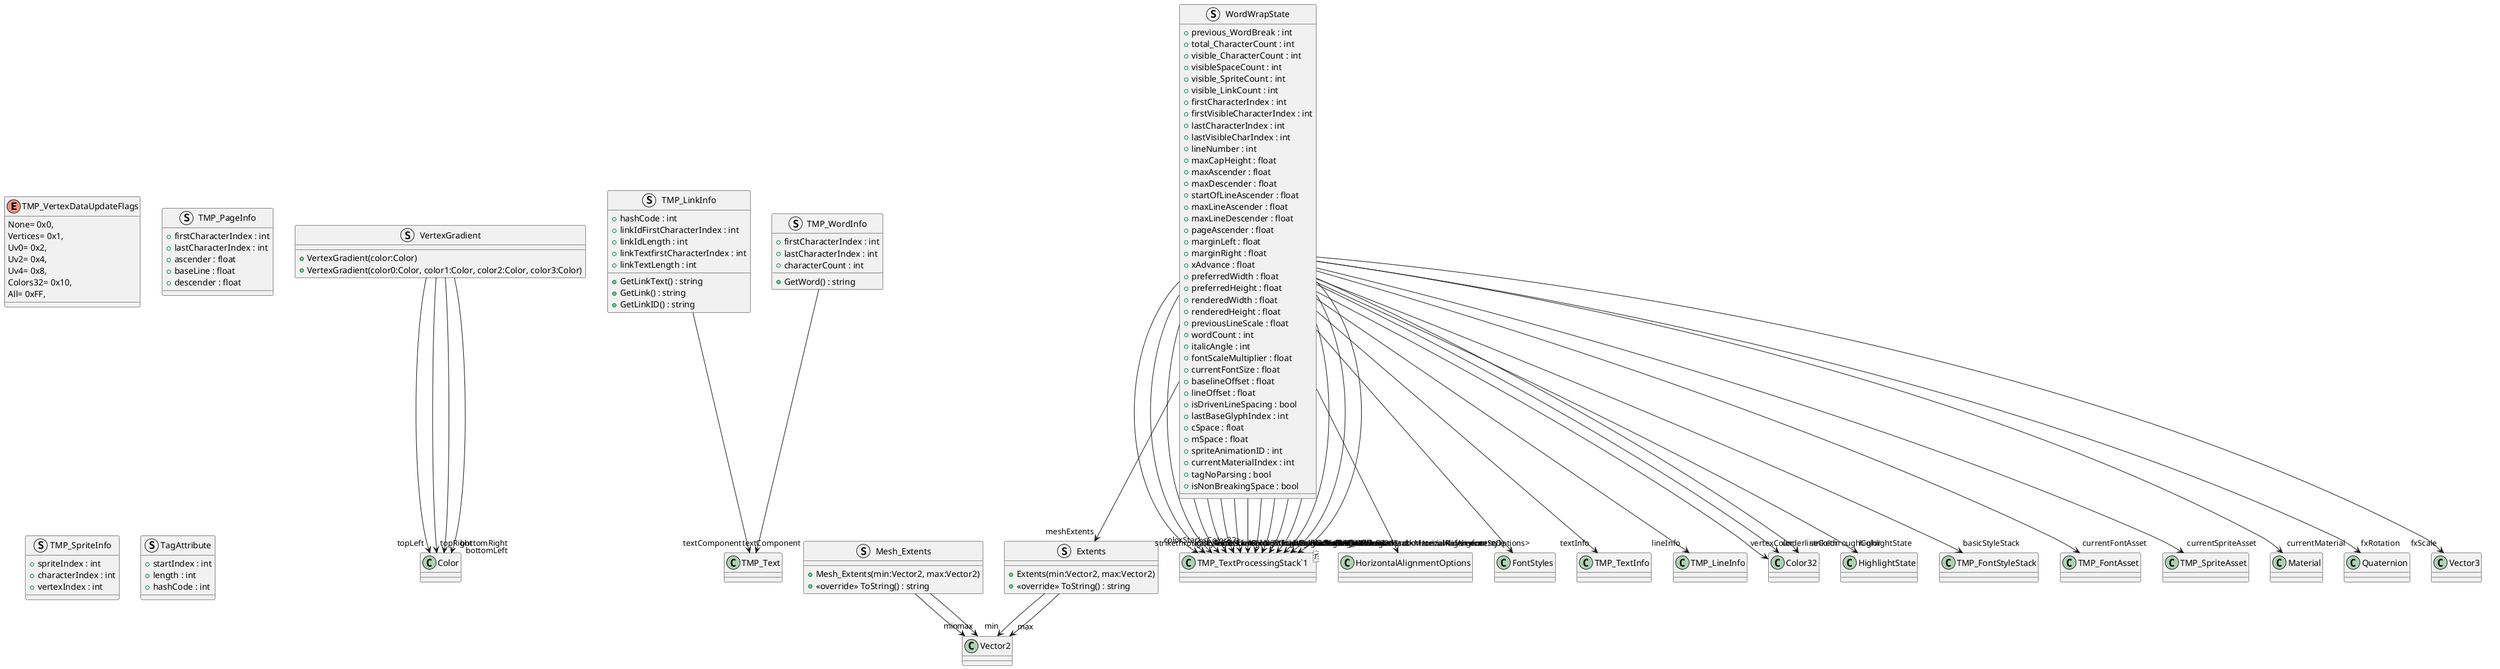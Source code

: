 @startuml
enum TMP_VertexDataUpdateFlags {
    None= 0x0,
    Vertices= 0x1,
    Uv0= 0x2,
    Uv2= 0x4,
    Uv4= 0x8,
    Colors32= 0x10,
    All= 0xFF,
}
struct VertexGradient {
    + VertexGradient(color:Color)
    + VertexGradient(color0:Color, color1:Color, color2:Color, color3:Color)
}
struct TMP_PageInfo {
    + firstCharacterIndex : int
    + lastCharacterIndex : int
    + ascender : float
    + baseLine : float
    + descender : float
}
struct TMP_LinkInfo {
    + hashCode : int
    + linkIdFirstCharacterIndex : int
    + linkIdLength : int
    + linkTextfirstCharacterIndex : int
    + linkTextLength : int
    + GetLinkText() : string
    + GetLink() : string
    + GetLinkID() : string
}
struct TMP_WordInfo {
    + firstCharacterIndex : int
    + lastCharacterIndex : int
    + characterCount : int
    + GetWord() : string
}
struct TMP_SpriteInfo {
    + spriteIndex : int
    + characterIndex : int
    + vertexIndex : int
}
struct Extents {
    + Extents(min:Vector2, max:Vector2)
    + <<override>> ToString() : string
}
struct Mesh_Extents {
    + Mesh_Extents(min:Vector2, max:Vector2)
    + <<override>> ToString() : string
}
struct WordWrapState {
    + previous_WordBreak : int
    + total_CharacterCount : int
    + visible_CharacterCount : int
    + visibleSpaceCount : int
    + visible_SpriteCount : int
    + visible_LinkCount : int
    + firstCharacterIndex : int
    + firstVisibleCharacterIndex : int
    + lastCharacterIndex : int
    + lastVisibleCharIndex : int
    + lineNumber : int
    + maxCapHeight : float
    + maxAscender : float
    + maxDescender : float
    + startOfLineAscender : float
    + maxLineAscender : float
    + maxLineDescender : float
    + pageAscender : float
    + marginLeft : float
    + marginRight : float
    + xAdvance : float
    + preferredWidth : float
    + preferredHeight : float
    + renderedWidth : float
    + renderedHeight : float
    + previousLineScale : float
    + wordCount : int
    + italicAngle : int
    + fontScaleMultiplier : float
    + currentFontSize : float
    + baselineOffset : float
    + lineOffset : float
    + isDrivenLineSpacing : bool
    + lastBaseGlyphIndex : int
    + cSpace : float
    + mSpace : float
    + spriteAnimationID : int
    + currentMaterialIndex : int
    + tagNoParsing : bool
    + isNonBreakingSpace : bool
}
struct TagAttribute {
    + startIndex : int
    + length : int
    + hashCode : int
}
struct RichTextTagAttribute {
    + nameHashCode : int
    + valueHashCode : int
    + valueStartIndex : int
    + valueLength : int
}
class "TMP_TextProcessingStack`1"<T> {
}
VertexGradient --> "topLeft" Color
VertexGradient --> "topRight" Color
VertexGradient --> "bottomLeft" Color
VertexGradient --> "bottomRight" Color
TMP_LinkInfo --> "textComponent" TMP_Text
TMP_WordInfo --> "textComponent" TMP_Text
Extents --> "min" Vector2
Extents --> "max" Vector2
Mesh_Extents --> "min" Vector2
Mesh_Extents --> "max" Vector2
WordWrapState --> "horizontalAlignment" HorizontalAlignmentOptions
WordWrapState --> "fontStyle" FontStyles
WordWrapState --> "textInfo" TMP_TextInfo
WordWrapState --> "lineInfo" TMP_LineInfo
WordWrapState --> "vertexColor" Color32
WordWrapState --> "underlineColor" Color32
WordWrapState --> "strikethroughColor" Color32
WordWrapState --> "highlightState" HighlightState
WordWrapState --> "basicStyleStack" TMP_FontStyleStack
WordWrapState --> "italicAngleStack<int>" "TMP_TextProcessingStack`1"
WordWrapState --> "colorStack<Color32>" "TMP_TextProcessingStack`1"
WordWrapState --> "underlineColorStack<Color32>" "TMP_TextProcessingStack`1"
WordWrapState --> "strikethroughColorStack<Color32>" "TMP_TextProcessingStack`1"
WordWrapState --> "highlightColorStack<Color32>" "TMP_TextProcessingStack`1"
WordWrapState --> "highlightStateStack<HighlightState>" "TMP_TextProcessingStack`1"
WordWrapState --> "colorGradientStack<TMP_ColorGradient>" "TMP_TextProcessingStack`1"
WordWrapState --> "sizeStack<float>" "TMP_TextProcessingStack`1"
WordWrapState --> "indentStack<float>" "TMP_TextProcessingStack`1"
WordWrapState --> "fontWeightStack<FontWeight>" "TMP_TextProcessingStack`1"
WordWrapState --> "styleStack<int>" "TMP_TextProcessingStack`1"
WordWrapState --> "baselineStack<float>" "TMP_TextProcessingStack`1"
WordWrapState --> "actionStack<int>" "TMP_TextProcessingStack`1"
WordWrapState --> "materialReferenceStack<MaterialReference>" "TMP_TextProcessingStack`1"
WordWrapState --> "lineJustificationStack<HorizontalAlignmentOptions>" "TMP_TextProcessingStack`1"
WordWrapState --> "currentFontAsset" TMP_FontAsset
WordWrapState --> "currentSpriteAsset" TMP_SpriteAsset
WordWrapState --> "currentMaterial" Material
WordWrapState --> "meshExtents" Extents
WordWrapState --> "fxRotation" Quaternion
WordWrapState --> "fxScale" Vector3
RichTextTagAttribute --> "valueType" TagValueType
RichTextTagAttribute --> "unitType" TagUnitType
@enduml
